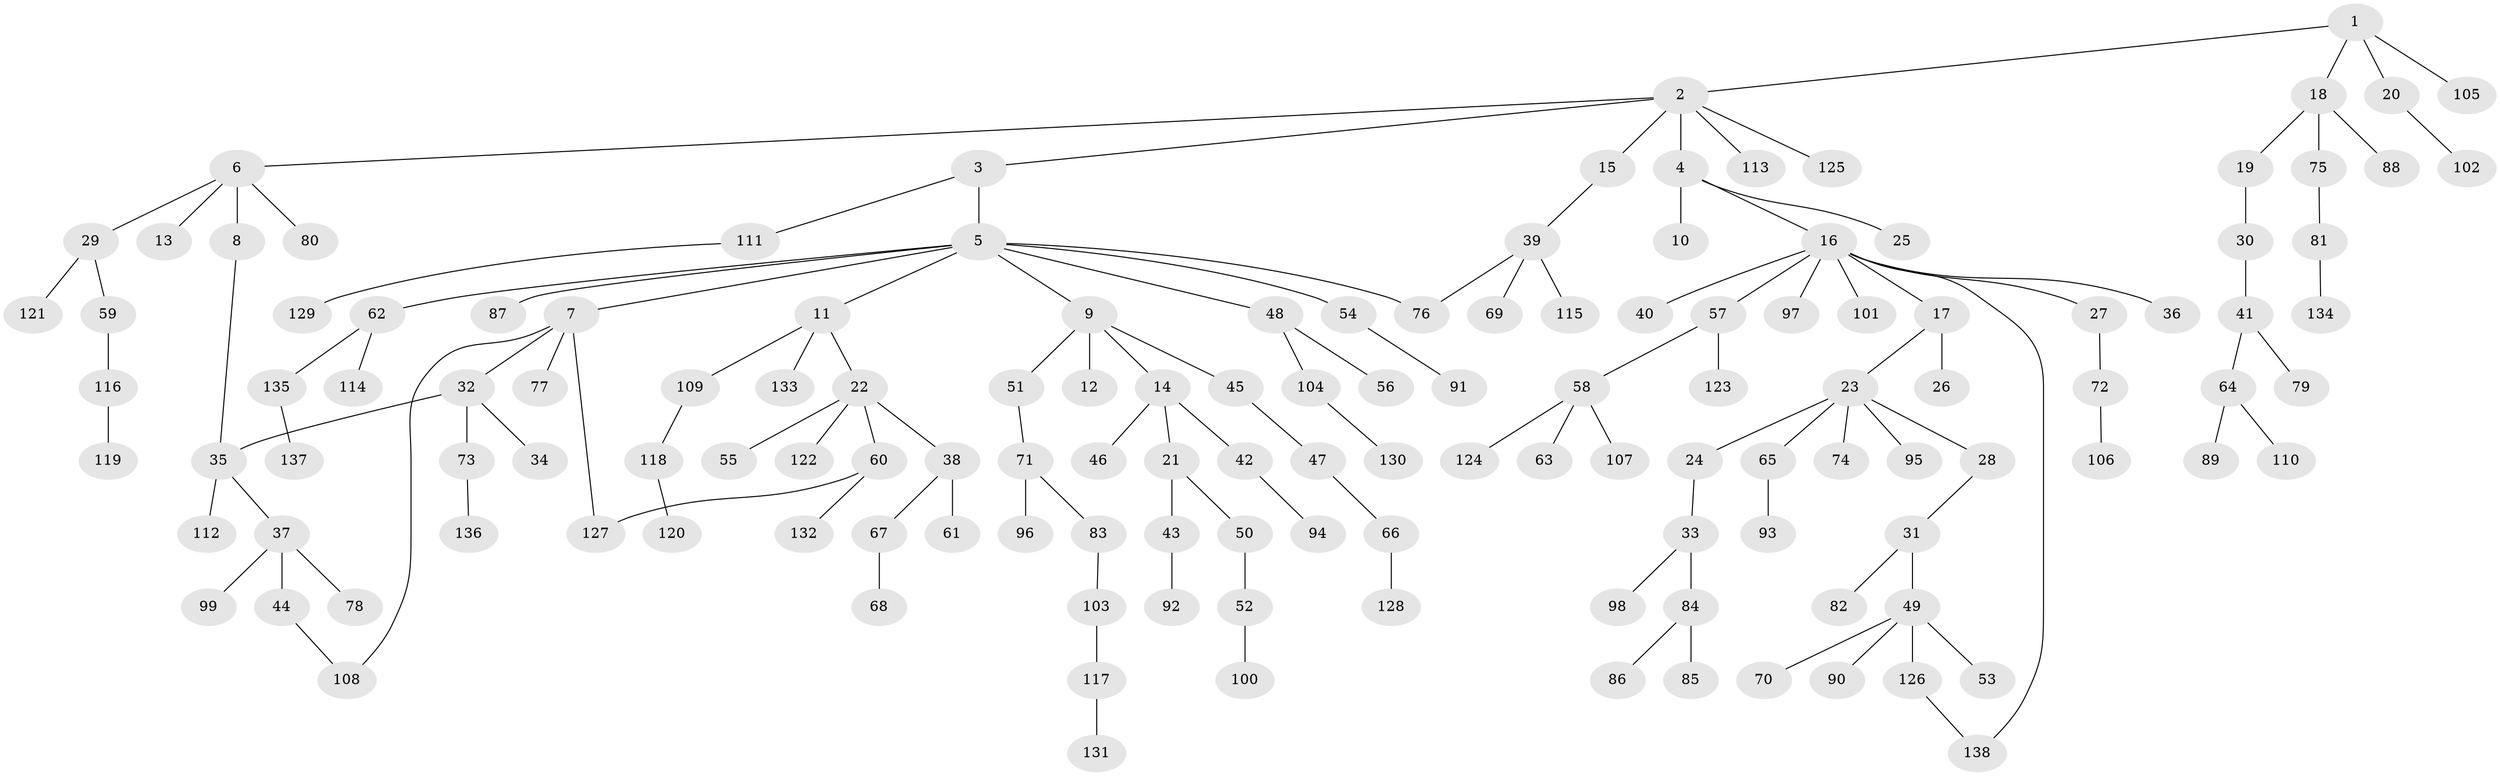 // Generated by graph-tools (version 1.1) at 2025/34/03/09/25 02:34:04]
// undirected, 138 vertices, 142 edges
graph export_dot {
graph [start="1"]
  node [color=gray90,style=filled];
  1;
  2;
  3;
  4;
  5;
  6;
  7;
  8;
  9;
  10;
  11;
  12;
  13;
  14;
  15;
  16;
  17;
  18;
  19;
  20;
  21;
  22;
  23;
  24;
  25;
  26;
  27;
  28;
  29;
  30;
  31;
  32;
  33;
  34;
  35;
  36;
  37;
  38;
  39;
  40;
  41;
  42;
  43;
  44;
  45;
  46;
  47;
  48;
  49;
  50;
  51;
  52;
  53;
  54;
  55;
  56;
  57;
  58;
  59;
  60;
  61;
  62;
  63;
  64;
  65;
  66;
  67;
  68;
  69;
  70;
  71;
  72;
  73;
  74;
  75;
  76;
  77;
  78;
  79;
  80;
  81;
  82;
  83;
  84;
  85;
  86;
  87;
  88;
  89;
  90;
  91;
  92;
  93;
  94;
  95;
  96;
  97;
  98;
  99;
  100;
  101;
  102;
  103;
  104;
  105;
  106;
  107;
  108;
  109;
  110;
  111;
  112;
  113;
  114;
  115;
  116;
  117;
  118;
  119;
  120;
  121;
  122;
  123;
  124;
  125;
  126;
  127;
  128;
  129;
  130;
  131;
  132;
  133;
  134;
  135;
  136;
  137;
  138;
  1 -- 2;
  1 -- 18;
  1 -- 20;
  1 -- 105;
  2 -- 3;
  2 -- 4;
  2 -- 6;
  2 -- 15;
  2 -- 113;
  2 -- 125;
  3 -- 5;
  3 -- 111;
  4 -- 10;
  4 -- 16;
  4 -- 25;
  5 -- 7;
  5 -- 9;
  5 -- 11;
  5 -- 48;
  5 -- 54;
  5 -- 62;
  5 -- 76;
  5 -- 87;
  6 -- 8;
  6 -- 13;
  6 -- 29;
  6 -- 80;
  7 -- 32;
  7 -- 77;
  7 -- 108;
  7 -- 127;
  8 -- 35;
  9 -- 12;
  9 -- 14;
  9 -- 45;
  9 -- 51;
  11 -- 22;
  11 -- 109;
  11 -- 133;
  14 -- 21;
  14 -- 42;
  14 -- 46;
  15 -- 39;
  16 -- 17;
  16 -- 27;
  16 -- 36;
  16 -- 40;
  16 -- 57;
  16 -- 97;
  16 -- 101;
  16 -- 138;
  17 -- 23;
  17 -- 26;
  18 -- 19;
  18 -- 75;
  18 -- 88;
  19 -- 30;
  20 -- 102;
  21 -- 43;
  21 -- 50;
  22 -- 38;
  22 -- 55;
  22 -- 60;
  22 -- 122;
  23 -- 24;
  23 -- 28;
  23 -- 65;
  23 -- 74;
  23 -- 95;
  24 -- 33;
  27 -- 72;
  28 -- 31;
  29 -- 59;
  29 -- 121;
  30 -- 41;
  31 -- 49;
  31 -- 82;
  32 -- 34;
  32 -- 73;
  32 -- 35;
  33 -- 84;
  33 -- 98;
  35 -- 37;
  35 -- 112;
  37 -- 44;
  37 -- 78;
  37 -- 99;
  38 -- 61;
  38 -- 67;
  39 -- 69;
  39 -- 115;
  39 -- 76;
  41 -- 64;
  41 -- 79;
  42 -- 94;
  43 -- 92;
  44 -- 108;
  45 -- 47;
  47 -- 66;
  48 -- 56;
  48 -- 104;
  49 -- 53;
  49 -- 70;
  49 -- 90;
  49 -- 126;
  50 -- 52;
  51 -- 71;
  52 -- 100;
  54 -- 91;
  57 -- 58;
  57 -- 123;
  58 -- 63;
  58 -- 107;
  58 -- 124;
  59 -- 116;
  60 -- 127;
  60 -- 132;
  62 -- 114;
  62 -- 135;
  64 -- 89;
  64 -- 110;
  65 -- 93;
  66 -- 128;
  67 -- 68;
  71 -- 83;
  71 -- 96;
  72 -- 106;
  73 -- 136;
  75 -- 81;
  81 -- 134;
  83 -- 103;
  84 -- 85;
  84 -- 86;
  103 -- 117;
  104 -- 130;
  109 -- 118;
  111 -- 129;
  116 -- 119;
  117 -- 131;
  118 -- 120;
  126 -- 138;
  135 -- 137;
}
